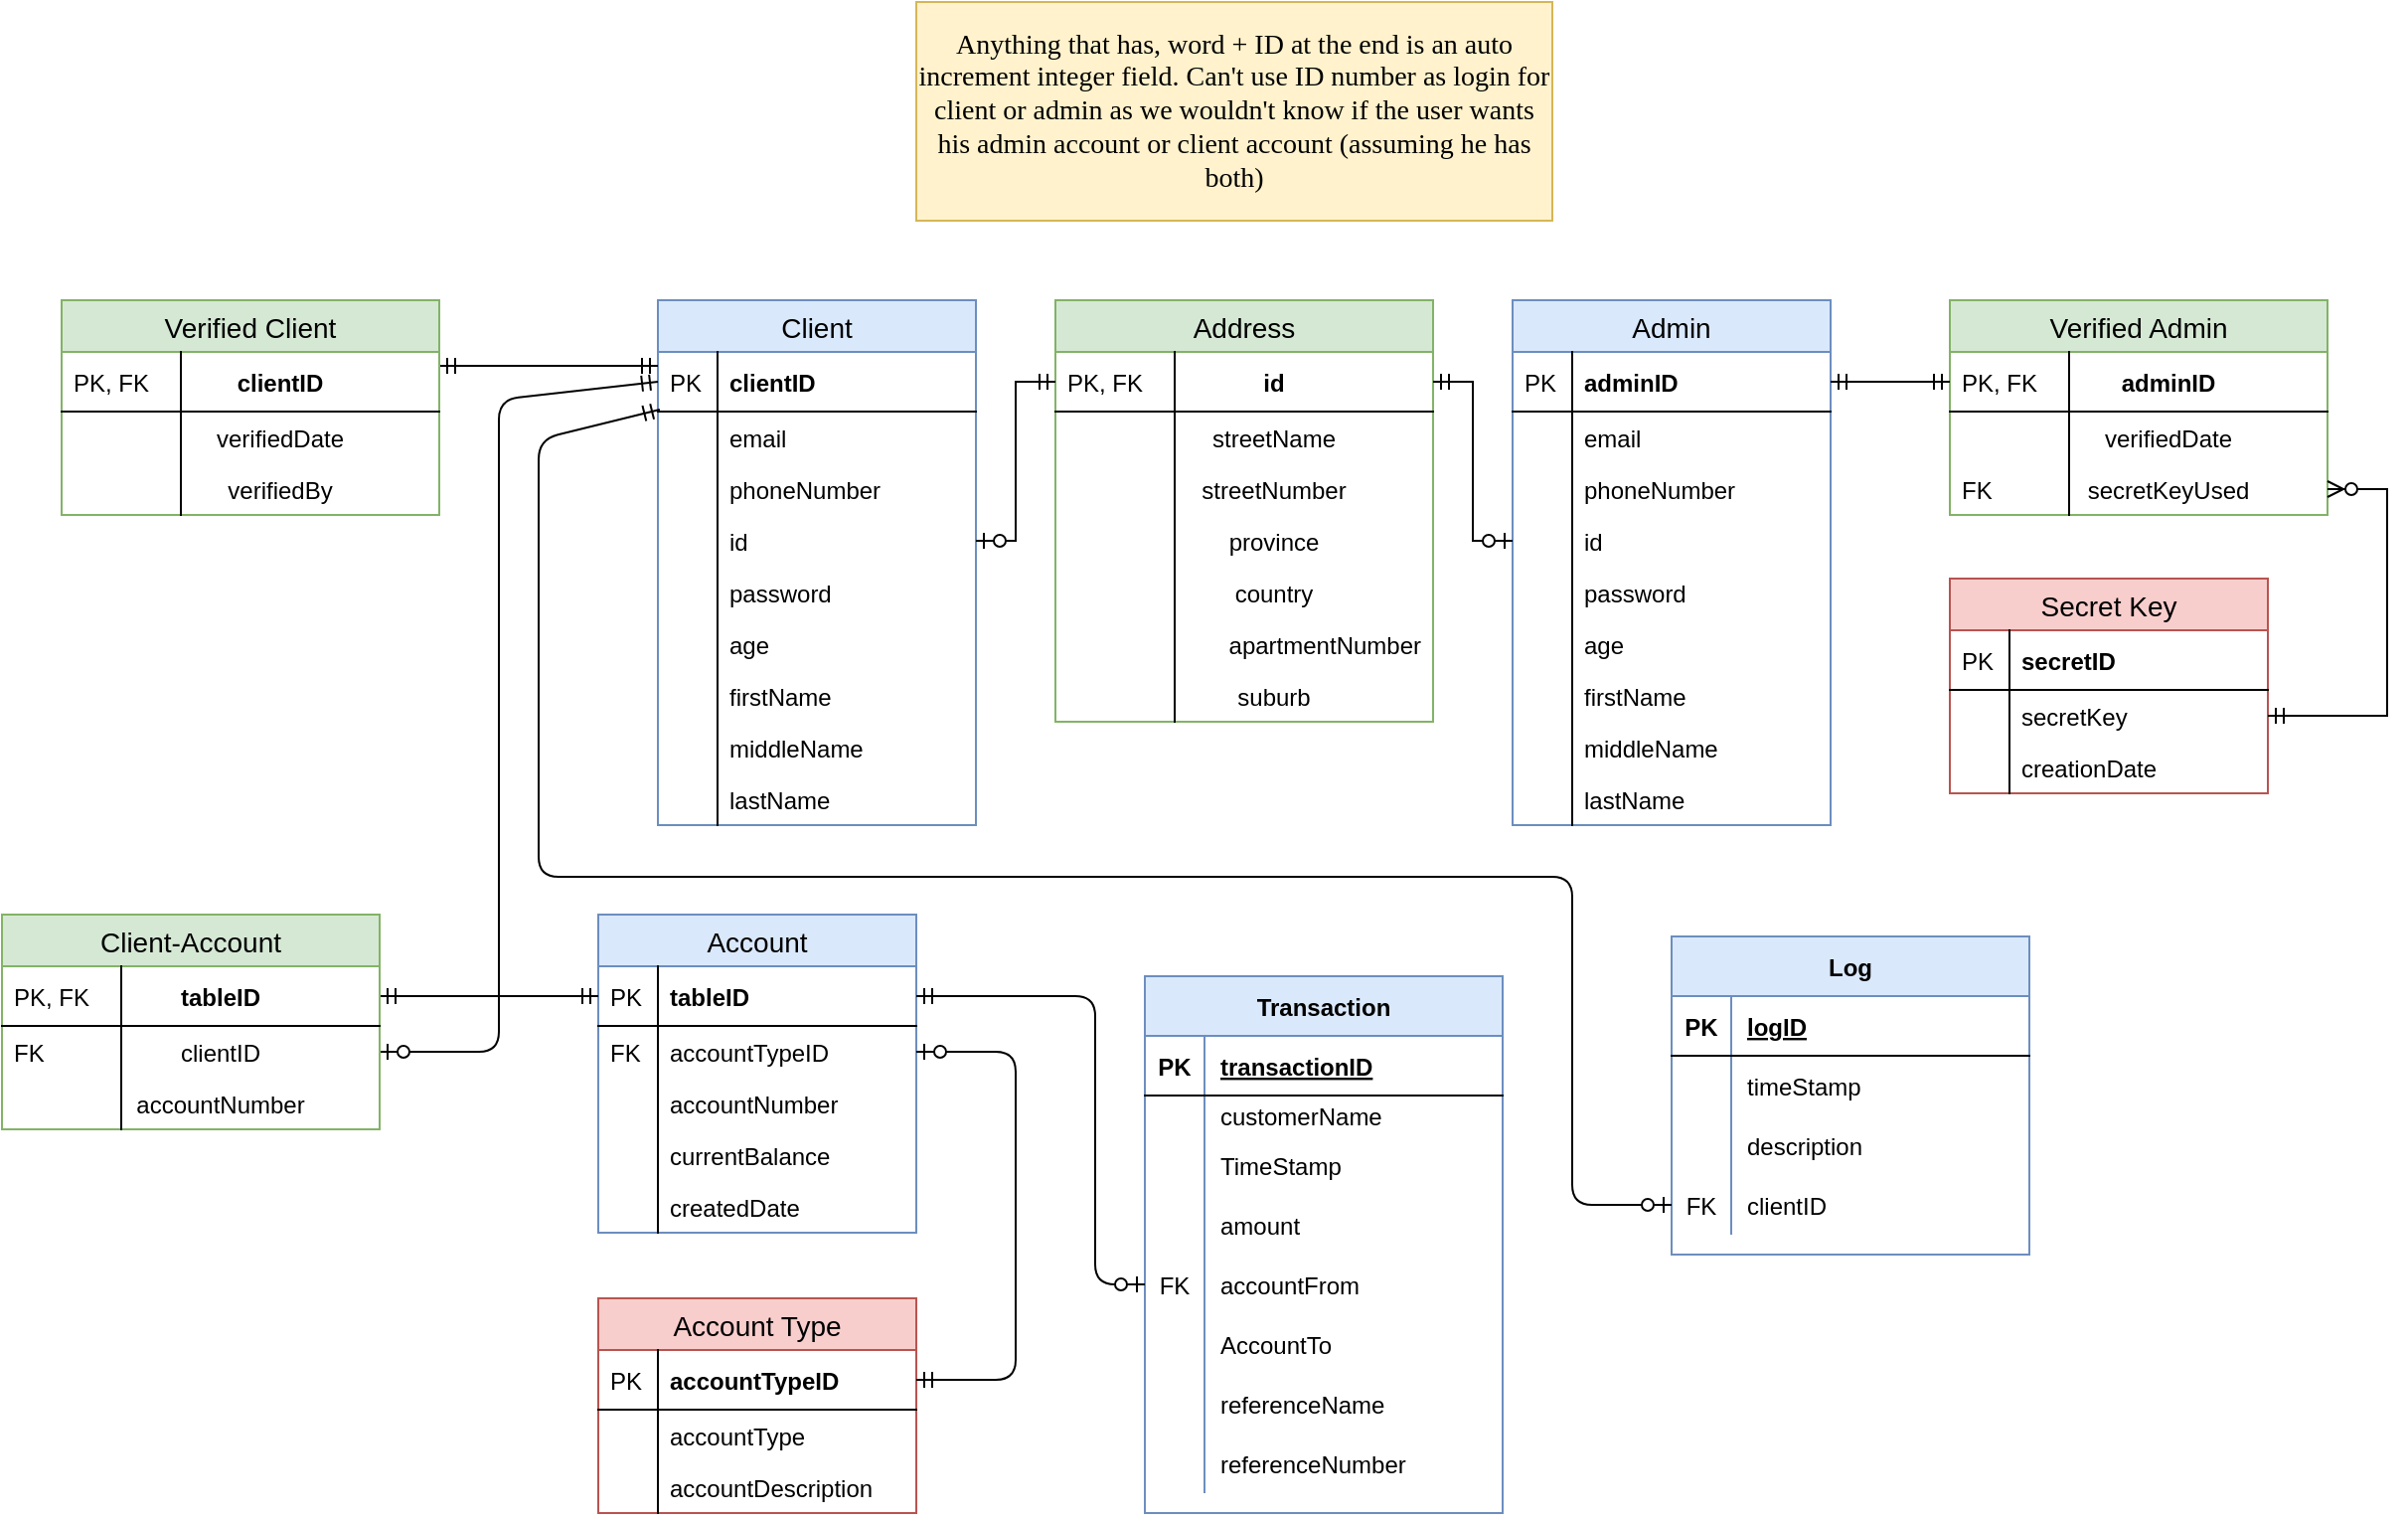 <mxfile version="15.3.2" type="device"><diagram id="rlhbWHCO26YLHQ6rnHxe" name="Page-1"><mxGraphModel dx="3066" dy="2064" grid="1" gridSize="10" guides="1" tooltips="1" connect="1" arrows="1" fold="1" page="1" pageScale="1" pageWidth="850" pageHeight="1100" math="0" shadow="0"><root><mxCell id="0"/><mxCell id="1" parent="0"/><mxCell id="qeu22EVPY_Uh3PlNuSj2-2" value="Client" style="swimlane;fontStyle=0;childLayout=stackLayout;horizontal=1;startSize=26;fillColor=#dae8fc;horizontalStack=0;resizeParent=1;resizeParentMax=0;resizeLast=0;collapsible=1;marginBottom=0;swimlaneFillColor=#ffffff;align=center;fontSize=14;strokeColor=#6c8ebf;" parent="1" vertex="1"><mxGeometry x="90" y="110" width="160" height="264" as="geometry"/></mxCell><mxCell id="qeu22EVPY_Uh3PlNuSj2-3" value="clientID" style="shape=partialRectangle;top=0;left=0;right=0;bottom=1;align=left;verticalAlign=middle;fillColor=none;spacingLeft=34;spacingRight=4;overflow=hidden;rotatable=0;points=[[0,0.5],[1,0.5]];portConstraint=eastwest;dropTarget=0;fontStyle=1;fontSize=12;" parent="qeu22EVPY_Uh3PlNuSj2-2" vertex="1"><mxGeometry y="26" width="160" height="30" as="geometry"/></mxCell><mxCell id="qeu22EVPY_Uh3PlNuSj2-4" value="PK" style="shape=partialRectangle;top=0;left=0;bottom=0;fillColor=none;align=left;verticalAlign=middle;spacingLeft=4;spacingRight=4;overflow=hidden;rotatable=0;points=[];portConstraint=eastwest;part=1;fontSize=12;" parent="qeu22EVPY_Uh3PlNuSj2-3" vertex="1" connectable="0"><mxGeometry width="30" height="30" as="geometry"/></mxCell><mxCell id="qeu22EVPY_Uh3PlNuSj2-5" value="email" style="shape=partialRectangle;top=0;left=0;right=0;bottom=0;align=left;verticalAlign=top;fillColor=none;spacingLeft=34;spacingRight=4;overflow=hidden;rotatable=0;points=[[0,0.5],[1,0.5]];portConstraint=eastwest;dropTarget=0;fontSize=12;" parent="qeu22EVPY_Uh3PlNuSj2-2" vertex="1"><mxGeometry y="56" width="160" height="26" as="geometry"/></mxCell><mxCell id="qeu22EVPY_Uh3PlNuSj2-6" value="" style="shape=partialRectangle;top=0;left=0;bottom=0;fillColor=none;align=left;verticalAlign=top;spacingLeft=4;spacingRight=4;overflow=hidden;rotatable=0;points=[];portConstraint=eastwest;part=1;fontSize=12;" parent="qeu22EVPY_Uh3PlNuSj2-5" vertex="1" connectable="0"><mxGeometry width="30" height="26" as="geometry"/></mxCell><mxCell id="qeu22EVPY_Uh3PlNuSj2-125" value="phoneNumber" style="shape=partialRectangle;top=0;left=0;right=0;bottom=0;align=left;verticalAlign=top;fillColor=none;spacingLeft=34;spacingRight=4;overflow=hidden;rotatable=0;points=[[0,0.5],[1,0.5]];portConstraint=eastwest;dropTarget=0;fontSize=12;" parent="qeu22EVPY_Uh3PlNuSj2-2" vertex="1"><mxGeometry y="82" width="160" height="26" as="geometry"/></mxCell><mxCell id="qeu22EVPY_Uh3PlNuSj2-126" value="" style="shape=partialRectangle;top=0;left=0;bottom=0;fillColor=none;align=left;verticalAlign=top;spacingLeft=4;spacingRight=4;overflow=hidden;rotatable=0;points=[];portConstraint=eastwest;part=1;fontSize=12;" parent="qeu22EVPY_Uh3PlNuSj2-125" vertex="1" connectable="0"><mxGeometry width="30" height="26" as="geometry"/></mxCell><mxCell id="qeu22EVPY_Uh3PlNuSj2-7" value="id" style="shape=partialRectangle;top=0;left=0;right=0;bottom=0;align=left;verticalAlign=top;fillColor=none;spacingLeft=34;spacingRight=4;overflow=hidden;rotatable=0;points=[[0,0.5],[1,0.5]];portConstraint=eastwest;dropTarget=0;fontSize=12;" parent="qeu22EVPY_Uh3PlNuSj2-2" vertex="1"><mxGeometry y="108" width="160" height="26" as="geometry"/></mxCell><mxCell id="qeu22EVPY_Uh3PlNuSj2-8" value="" style="shape=partialRectangle;top=0;left=0;bottom=0;fillColor=none;align=left;verticalAlign=top;spacingLeft=4;spacingRight=4;overflow=hidden;rotatable=0;points=[];portConstraint=eastwest;part=1;fontSize=12;" parent="qeu22EVPY_Uh3PlNuSj2-7" vertex="1" connectable="0"><mxGeometry width="30" height="26" as="geometry"/></mxCell><mxCell id="qeu22EVPY_Uh3PlNuSj2-9" value="password&#10;" style="shape=partialRectangle;top=0;left=0;right=0;bottom=0;align=left;verticalAlign=top;fillColor=none;spacingLeft=34;spacingRight=4;overflow=hidden;rotatable=0;points=[[0,0.5],[1,0.5]];portConstraint=eastwest;dropTarget=0;fontSize=12;" parent="qeu22EVPY_Uh3PlNuSj2-2" vertex="1"><mxGeometry y="134" width="160" height="26" as="geometry"/></mxCell><mxCell id="qeu22EVPY_Uh3PlNuSj2-10" value="" style="shape=partialRectangle;top=0;left=0;bottom=0;fillColor=none;align=left;verticalAlign=top;spacingLeft=4;spacingRight=4;overflow=hidden;rotatable=0;points=[];portConstraint=eastwest;part=1;fontSize=12;" parent="qeu22EVPY_Uh3PlNuSj2-9" vertex="1" connectable="0"><mxGeometry width="30" height="26" as="geometry"/></mxCell><mxCell id="qeu22EVPY_Uh3PlNuSj2-13" value="age" style="shape=partialRectangle;top=0;left=0;right=0;bottom=0;align=left;verticalAlign=top;fillColor=none;spacingLeft=34;spacingRight=4;overflow=hidden;rotatable=0;points=[[0,0.5],[1,0.5]];portConstraint=eastwest;dropTarget=0;fontSize=12;" parent="qeu22EVPY_Uh3PlNuSj2-2" vertex="1"><mxGeometry y="160" width="160" height="26" as="geometry"/></mxCell><mxCell id="qeu22EVPY_Uh3PlNuSj2-14" value="" style="shape=partialRectangle;top=0;left=0;bottom=0;fillColor=none;align=left;verticalAlign=top;spacingLeft=4;spacingRight=4;overflow=hidden;rotatable=0;points=[];portConstraint=eastwest;part=1;fontSize=12;" parent="qeu22EVPY_Uh3PlNuSj2-13" vertex="1" connectable="0"><mxGeometry width="30" height="26" as="geometry"/></mxCell><mxCell id="qeu22EVPY_Uh3PlNuSj2-15" value="firstName" style="shape=partialRectangle;top=0;left=0;right=0;bottom=0;align=left;verticalAlign=top;fillColor=none;spacingLeft=34;spacingRight=4;overflow=hidden;rotatable=0;points=[[0,0.5],[1,0.5]];portConstraint=eastwest;dropTarget=0;fontSize=12;" parent="qeu22EVPY_Uh3PlNuSj2-2" vertex="1"><mxGeometry y="186" width="160" height="26" as="geometry"/></mxCell><mxCell id="qeu22EVPY_Uh3PlNuSj2-16" value="" style="shape=partialRectangle;top=0;left=0;bottom=0;fillColor=none;align=left;verticalAlign=top;spacingLeft=4;spacingRight=4;overflow=hidden;rotatable=0;points=[];portConstraint=eastwest;part=1;fontSize=12;" parent="qeu22EVPY_Uh3PlNuSj2-15" vertex="1" connectable="0"><mxGeometry width="30" height="26" as="geometry"/></mxCell><mxCell id="qeu22EVPY_Uh3PlNuSj2-17" value="middleName" style="shape=partialRectangle;top=0;left=0;right=0;bottom=0;align=left;verticalAlign=top;fillColor=none;spacingLeft=34;spacingRight=4;overflow=hidden;rotatable=0;points=[[0,0.5],[1,0.5]];portConstraint=eastwest;dropTarget=0;fontSize=12;" parent="qeu22EVPY_Uh3PlNuSj2-2" vertex="1"><mxGeometry y="212" width="160" height="26" as="geometry"/></mxCell><mxCell id="qeu22EVPY_Uh3PlNuSj2-18" value="" style="shape=partialRectangle;top=0;left=0;bottom=0;fillColor=none;align=left;verticalAlign=top;spacingLeft=4;spacingRight=4;overflow=hidden;rotatable=0;points=[];portConstraint=eastwest;part=1;fontSize=12;" parent="qeu22EVPY_Uh3PlNuSj2-17" vertex="1" connectable="0"><mxGeometry width="30" height="26" as="geometry"/></mxCell><mxCell id="qeu22EVPY_Uh3PlNuSj2-19" value="lastName" style="shape=partialRectangle;top=0;left=0;right=0;bottom=0;align=left;verticalAlign=top;fillColor=none;spacingLeft=34;spacingRight=4;overflow=hidden;rotatable=0;points=[[0,0.5],[1,0.5]];portConstraint=eastwest;dropTarget=0;fontSize=12;" parent="qeu22EVPY_Uh3PlNuSj2-2" vertex="1"><mxGeometry y="238" width="160" height="26" as="geometry"/></mxCell><mxCell id="qeu22EVPY_Uh3PlNuSj2-20" value="" style="shape=partialRectangle;top=0;left=0;bottom=0;fillColor=none;align=left;verticalAlign=top;spacingLeft=4;spacingRight=4;overflow=hidden;rotatable=0;points=[];portConstraint=eastwest;part=1;fontSize=12;" parent="qeu22EVPY_Uh3PlNuSj2-19" vertex="1" connectable="0"><mxGeometry width="30" height="26" as="geometry"/></mxCell><mxCell id="qeu22EVPY_Uh3PlNuSj2-21" value="Address" style="swimlane;fontStyle=0;childLayout=stackLayout;horizontal=1;startSize=26;fillColor=#d5e8d4;horizontalStack=0;resizeParent=1;resizeParentMax=0;resizeLast=0;collapsible=1;marginBottom=0;swimlaneFillColor=#ffffff;align=center;fontSize=14;strokeColor=#82b366;" parent="1" vertex="1"><mxGeometry x="290" y="110" width="190" height="212" as="geometry"/></mxCell><mxCell id="qeu22EVPY_Uh3PlNuSj2-22" value="id" style="shape=partialRectangle;top=0;left=0;right=0;bottom=1;align=center;verticalAlign=middle;fillColor=none;spacingLeft=34;spacingRight=4;overflow=hidden;rotatable=0;points=[[0,0.5],[1,0.5]];portConstraint=eastwest;dropTarget=0;fontStyle=1;fontSize=12;" parent="qeu22EVPY_Uh3PlNuSj2-21" vertex="1"><mxGeometry y="26" width="190" height="30" as="geometry"/></mxCell><mxCell id="qeu22EVPY_Uh3PlNuSj2-23" value="PK, FK" style="shape=partialRectangle;top=0;left=0;bottom=0;fillColor=none;align=left;verticalAlign=middle;spacingLeft=4;spacingRight=4;overflow=hidden;rotatable=0;points=[];portConstraint=eastwest;part=1;fontSize=12;" parent="qeu22EVPY_Uh3PlNuSj2-22" vertex="1" connectable="0"><mxGeometry width="60" height="30" as="geometry"/></mxCell><mxCell id="qeu22EVPY_Uh3PlNuSj2-24" value="streetName&#10;" style="shape=partialRectangle;top=0;left=0;right=0;bottom=0;align=center;verticalAlign=top;fillColor=none;spacingLeft=34;spacingRight=4;overflow=hidden;rotatable=0;points=[[0,0.5],[1,0.5]];portConstraint=eastwest;dropTarget=0;fontSize=12;" parent="qeu22EVPY_Uh3PlNuSj2-21" vertex="1"><mxGeometry y="56" width="190" height="26" as="geometry"/></mxCell><mxCell id="qeu22EVPY_Uh3PlNuSj2-25" value="" style="shape=partialRectangle;top=0;left=0;bottom=0;fillColor=none;align=left;verticalAlign=top;spacingLeft=4;spacingRight=4;overflow=hidden;rotatable=0;points=[];portConstraint=eastwest;part=1;fontSize=12;" parent="qeu22EVPY_Uh3PlNuSj2-24" vertex="1" connectable="0"><mxGeometry width="60" height="26" as="geometry"/></mxCell><mxCell id="qeu22EVPY_Uh3PlNuSj2-43" value="streetNumber" style="shape=partialRectangle;top=0;left=0;right=0;bottom=0;align=center;verticalAlign=top;fillColor=none;spacingLeft=34;spacingRight=4;overflow=hidden;rotatable=0;points=[[0,0.5],[1,0.5]];portConstraint=eastwest;dropTarget=0;fontSize=12;" parent="qeu22EVPY_Uh3PlNuSj2-21" vertex="1"><mxGeometry y="82" width="190" height="26" as="geometry"/></mxCell><mxCell id="qeu22EVPY_Uh3PlNuSj2-44" value="" style="shape=partialRectangle;top=0;left=0;bottom=0;fillColor=none;align=left;verticalAlign=top;spacingLeft=4;spacingRight=4;overflow=hidden;rotatable=0;points=[];portConstraint=eastwest;part=1;fontSize=12;" parent="qeu22EVPY_Uh3PlNuSj2-43" vertex="1" connectable="0"><mxGeometry width="60" height="26" as="geometry"/></mxCell><mxCell id="qeu22EVPY_Uh3PlNuSj2-45" value="province" style="shape=partialRectangle;top=0;left=0;right=0;bottom=0;align=center;verticalAlign=top;fillColor=none;spacingLeft=34;spacingRight=4;overflow=hidden;rotatable=0;points=[[0,0.5],[1,0.5]];portConstraint=eastwest;dropTarget=0;fontSize=12;" parent="qeu22EVPY_Uh3PlNuSj2-21" vertex="1"><mxGeometry y="108" width="190" height="26" as="geometry"/></mxCell><mxCell id="qeu22EVPY_Uh3PlNuSj2-46" value="" style="shape=partialRectangle;top=0;left=0;bottom=0;fillColor=none;align=left;verticalAlign=top;spacingLeft=4;spacingRight=4;overflow=hidden;rotatable=0;points=[];portConstraint=eastwest;part=1;fontSize=12;" parent="qeu22EVPY_Uh3PlNuSj2-45" vertex="1" connectable="0"><mxGeometry width="60" height="26" as="geometry"/></mxCell><mxCell id="qeu22EVPY_Uh3PlNuSj2-47" value="country" style="shape=partialRectangle;top=0;left=0;right=0;bottom=0;align=center;verticalAlign=top;fillColor=none;spacingLeft=34;spacingRight=4;overflow=hidden;rotatable=0;points=[[0,0.5],[1,0.5]];portConstraint=eastwest;dropTarget=0;fontSize=12;" parent="qeu22EVPY_Uh3PlNuSj2-21" vertex="1"><mxGeometry y="134" width="190" height="26" as="geometry"/></mxCell><mxCell id="qeu22EVPY_Uh3PlNuSj2-48" value="" style="shape=partialRectangle;top=0;left=0;bottom=0;fillColor=none;align=left;verticalAlign=top;spacingLeft=4;spacingRight=4;overflow=hidden;rotatable=0;points=[];portConstraint=eastwest;part=1;fontSize=12;" parent="qeu22EVPY_Uh3PlNuSj2-47" vertex="1" connectable="0"><mxGeometry width="60" height="26" as="geometry"/></mxCell><mxCell id="qeu22EVPY_Uh3PlNuSj2-49" value="apartmentNumber" style="shape=partialRectangle;top=0;left=0;right=0;bottom=0;align=right;verticalAlign=top;fillColor=none;spacingLeft=34;spacingRight=4;overflow=hidden;rotatable=0;points=[[0,0.5],[1,0.5]];portConstraint=eastwest;dropTarget=0;fontSize=12;" parent="qeu22EVPY_Uh3PlNuSj2-21" vertex="1"><mxGeometry y="160" width="190" height="26" as="geometry"/></mxCell><mxCell id="qeu22EVPY_Uh3PlNuSj2-50" value="" style="shape=partialRectangle;top=0;left=0;bottom=0;fillColor=none;align=left;verticalAlign=top;spacingLeft=4;spacingRight=4;overflow=hidden;rotatable=0;points=[];portConstraint=eastwest;part=1;fontSize=12;" parent="qeu22EVPY_Uh3PlNuSj2-49" vertex="1" connectable="0"><mxGeometry width="60" height="26" as="geometry"/></mxCell><mxCell id="5GIPRN6ukvB4GxoB2Iz9-3" value="suburb" style="shape=partialRectangle;top=0;left=0;right=0;bottom=0;align=center;verticalAlign=top;fillColor=none;spacingLeft=34;spacingRight=4;overflow=hidden;rotatable=0;points=[[0,0.5],[1,0.5]];portConstraint=eastwest;dropTarget=0;fontSize=12;" parent="qeu22EVPY_Uh3PlNuSj2-21" vertex="1"><mxGeometry y="186" width="190" height="26" as="geometry"/></mxCell><mxCell id="5GIPRN6ukvB4GxoB2Iz9-4" value="" style="shape=partialRectangle;top=0;left=0;bottom=0;fillColor=none;align=left;verticalAlign=top;spacingLeft=4;spacingRight=4;overflow=hidden;rotatable=0;points=[];portConstraint=eastwest;part=1;fontSize=12;" parent="5GIPRN6ukvB4GxoB2Iz9-3" vertex="1" connectable="0"><mxGeometry width="60" height="26" as="geometry"/></mxCell><mxCell id="qeu22EVPY_Uh3PlNuSj2-40" style="edgeStyle=orthogonalEdgeStyle;rounded=0;orthogonalLoop=1;jettySize=auto;html=1;entryX=0;entryY=0.5;entryDx=0;entryDy=0;endArrow=ERmandOne;endFill=0;startArrow=ERzeroToOne;startFill=1;" parent="1" source="qeu22EVPY_Uh3PlNuSj2-7" target="qeu22EVPY_Uh3PlNuSj2-22" edge="1"><mxGeometry relative="1" as="geometry"/></mxCell><mxCell id="qeu22EVPY_Uh3PlNuSj2-51" value="Admin" style="swimlane;fontStyle=0;childLayout=stackLayout;horizontal=1;startSize=26;fillColor=#dae8fc;horizontalStack=0;resizeParent=1;resizeParentMax=0;resizeLast=0;collapsible=1;marginBottom=0;swimlaneFillColor=#ffffff;align=center;fontSize=14;strokeColor=#6c8ebf;" parent="1" vertex="1"><mxGeometry x="520" y="110" width="160" height="264" as="geometry"/></mxCell><mxCell id="qeu22EVPY_Uh3PlNuSj2-52" value="adminID" style="shape=partialRectangle;top=0;left=0;right=0;bottom=1;align=left;verticalAlign=middle;fillColor=none;spacingLeft=34;spacingRight=4;overflow=hidden;rotatable=0;points=[[0,0.5],[1,0.5]];portConstraint=eastwest;dropTarget=0;fontStyle=1;fontSize=12;" parent="qeu22EVPY_Uh3PlNuSj2-51" vertex="1"><mxGeometry y="26" width="160" height="30" as="geometry"/></mxCell><mxCell id="qeu22EVPY_Uh3PlNuSj2-53" value="PK" style="shape=partialRectangle;top=0;left=0;bottom=0;fillColor=none;align=left;verticalAlign=middle;spacingLeft=4;spacingRight=4;overflow=hidden;rotatable=0;points=[];portConstraint=eastwest;part=1;fontSize=12;" parent="qeu22EVPY_Uh3PlNuSj2-52" vertex="1" connectable="0"><mxGeometry width="30" height="30" as="geometry"/></mxCell><mxCell id="qeu22EVPY_Uh3PlNuSj2-54" value="email" style="shape=partialRectangle;top=0;left=0;right=0;bottom=0;align=left;verticalAlign=top;fillColor=none;spacingLeft=34;spacingRight=4;overflow=hidden;rotatable=0;points=[[0,0.5],[1,0.5]];portConstraint=eastwest;dropTarget=0;fontSize=12;" parent="qeu22EVPY_Uh3PlNuSj2-51" vertex="1"><mxGeometry y="56" width="160" height="26" as="geometry"/></mxCell><mxCell id="qeu22EVPY_Uh3PlNuSj2-55" value="" style="shape=partialRectangle;top=0;left=0;bottom=0;fillColor=none;align=left;verticalAlign=top;spacingLeft=4;spacingRight=4;overflow=hidden;rotatable=0;points=[];portConstraint=eastwest;part=1;fontSize=12;" parent="qeu22EVPY_Uh3PlNuSj2-54" vertex="1" connectable="0"><mxGeometry width="30" height="26" as="geometry"/></mxCell><mxCell id="qeu22EVPY_Uh3PlNuSj2-127" value="phoneNumber" style="shape=partialRectangle;top=0;left=0;right=0;bottom=0;align=left;verticalAlign=top;fillColor=none;spacingLeft=34;spacingRight=4;overflow=hidden;rotatable=0;points=[[0,0.5],[1,0.5]];portConstraint=eastwest;dropTarget=0;fontSize=12;" parent="qeu22EVPY_Uh3PlNuSj2-51" vertex="1"><mxGeometry y="82" width="160" height="26" as="geometry"/></mxCell><mxCell id="qeu22EVPY_Uh3PlNuSj2-128" value="" style="shape=partialRectangle;top=0;left=0;bottom=0;fillColor=none;align=left;verticalAlign=top;spacingLeft=4;spacingRight=4;overflow=hidden;rotatable=0;points=[];portConstraint=eastwest;part=1;fontSize=12;" parent="qeu22EVPY_Uh3PlNuSj2-127" vertex="1" connectable="0"><mxGeometry width="30" height="26" as="geometry"/></mxCell><mxCell id="qeu22EVPY_Uh3PlNuSj2-56" value="id" style="shape=partialRectangle;top=0;left=0;right=0;bottom=0;align=left;verticalAlign=top;fillColor=none;spacingLeft=34;spacingRight=4;overflow=hidden;rotatable=0;points=[[0,0.5],[1,0.5]];portConstraint=eastwest;dropTarget=0;fontSize=12;" parent="qeu22EVPY_Uh3PlNuSj2-51" vertex="1"><mxGeometry y="108" width="160" height="26" as="geometry"/></mxCell><mxCell id="qeu22EVPY_Uh3PlNuSj2-57" value="" style="shape=partialRectangle;top=0;left=0;bottom=0;fillColor=none;align=left;verticalAlign=top;spacingLeft=4;spacingRight=4;overflow=hidden;rotatable=0;points=[];portConstraint=eastwest;part=1;fontSize=12;" parent="qeu22EVPY_Uh3PlNuSj2-56" vertex="1" connectable="0"><mxGeometry width="30" height="26" as="geometry"/></mxCell><mxCell id="qeu22EVPY_Uh3PlNuSj2-58" value="password&#10;" style="shape=partialRectangle;top=0;left=0;right=0;bottom=0;align=left;verticalAlign=top;fillColor=none;spacingLeft=34;spacingRight=4;overflow=hidden;rotatable=0;points=[[0,0.5],[1,0.5]];portConstraint=eastwest;dropTarget=0;fontSize=12;" parent="qeu22EVPY_Uh3PlNuSj2-51" vertex="1"><mxGeometry y="134" width="160" height="26" as="geometry"/></mxCell><mxCell id="qeu22EVPY_Uh3PlNuSj2-59" value="" style="shape=partialRectangle;top=0;left=0;bottom=0;fillColor=none;align=left;verticalAlign=top;spacingLeft=4;spacingRight=4;overflow=hidden;rotatable=0;points=[];portConstraint=eastwest;part=1;fontSize=12;" parent="qeu22EVPY_Uh3PlNuSj2-58" vertex="1" connectable="0"><mxGeometry width="30" height="26" as="geometry"/></mxCell><mxCell id="qeu22EVPY_Uh3PlNuSj2-60" value="age" style="shape=partialRectangle;top=0;left=0;right=0;bottom=0;align=left;verticalAlign=top;fillColor=none;spacingLeft=34;spacingRight=4;overflow=hidden;rotatable=0;points=[[0,0.5],[1,0.5]];portConstraint=eastwest;dropTarget=0;fontSize=12;" parent="qeu22EVPY_Uh3PlNuSj2-51" vertex="1"><mxGeometry y="160" width="160" height="26" as="geometry"/></mxCell><mxCell id="qeu22EVPY_Uh3PlNuSj2-61" value="" style="shape=partialRectangle;top=0;left=0;bottom=0;fillColor=none;align=left;verticalAlign=top;spacingLeft=4;spacingRight=4;overflow=hidden;rotatable=0;points=[];portConstraint=eastwest;part=1;fontSize=12;" parent="qeu22EVPY_Uh3PlNuSj2-60" vertex="1" connectable="0"><mxGeometry width="30" height="26" as="geometry"/></mxCell><mxCell id="qeu22EVPY_Uh3PlNuSj2-62" value="firstName" style="shape=partialRectangle;top=0;left=0;right=0;bottom=0;align=left;verticalAlign=top;fillColor=none;spacingLeft=34;spacingRight=4;overflow=hidden;rotatable=0;points=[[0,0.5],[1,0.5]];portConstraint=eastwest;dropTarget=0;fontSize=12;" parent="qeu22EVPY_Uh3PlNuSj2-51" vertex="1"><mxGeometry y="186" width="160" height="26" as="geometry"/></mxCell><mxCell id="qeu22EVPY_Uh3PlNuSj2-63" value="" style="shape=partialRectangle;top=0;left=0;bottom=0;fillColor=none;align=left;verticalAlign=top;spacingLeft=4;spacingRight=4;overflow=hidden;rotatable=0;points=[];portConstraint=eastwest;part=1;fontSize=12;" parent="qeu22EVPY_Uh3PlNuSj2-62" vertex="1" connectable="0"><mxGeometry width="30" height="26" as="geometry"/></mxCell><mxCell id="qeu22EVPY_Uh3PlNuSj2-64" value="middleName" style="shape=partialRectangle;top=0;left=0;right=0;bottom=0;align=left;verticalAlign=top;fillColor=none;spacingLeft=34;spacingRight=4;overflow=hidden;rotatable=0;points=[[0,0.5],[1,0.5]];portConstraint=eastwest;dropTarget=0;fontSize=12;" parent="qeu22EVPY_Uh3PlNuSj2-51" vertex="1"><mxGeometry y="212" width="160" height="26" as="geometry"/></mxCell><mxCell id="qeu22EVPY_Uh3PlNuSj2-65" value="" style="shape=partialRectangle;top=0;left=0;bottom=0;fillColor=none;align=left;verticalAlign=top;spacingLeft=4;spacingRight=4;overflow=hidden;rotatable=0;points=[];portConstraint=eastwest;part=1;fontSize=12;" parent="qeu22EVPY_Uh3PlNuSj2-64" vertex="1" connectable="0"><mxGeometry width="30" height="26" as="geometry"/></mxCell><mxCell id="qeu22EVPY_Uh3PlNuSj2-66" value="lastName" style="shape=partialRectangle;top=0;left=0;right=0;bottom=0;align=left;verticalAlign=top;fillColor=none;spacingLeft=34;spacingRight=4;overflow=hidden;rotatable=0;points=[[0,0.5],[1,0.5]];portConstraint=eastwest;dropTarget=0;fontSize=12;" parent="qeu22EVPY_Uh3PlNuSj2-51" vertex="1"><mxGeometry y="238" width="160" height="26" as="geometry"/></mxCell><mxCell id="qeu22EVPY_Uh3PlNuSj2-67" value="" style="shape=partialRectangle;top=0;left=0;bottom=0;fillColor=none;align=left;verticalAlign=top;spacingLeft=4;spacingRight=4;overflow=hidden;rotatable=0;points=[];portConstraint=eastwest;part=1;fontSize=12;" parent="qeu22EVPY_Uh3PlNuSj2-66" vertex="1" connectable="0"><mxGeometry width="30" height="26" as="geometry"/></mxCell><mxCell id="qeu22EVPY_Uh3PlNuSj2-72" style="edgeStyle=orthogonalEdgeStyle;rounded=0;orthogonalLoop=1;jettySize=auto;html=1;entryX=1;entryY=0.5;entryDx=0;entryDy=0;startArrow=ERzeroToOne;startFill=1;endArrow=ERmandOne;endFill=0;" parent="1" source="qeu22EVPY_Uh3PlNuSj2-56" target="qeu22EVPY_Uh3PlNuSj2-22" edge="1"><mxGeometry relative="1" as="geometry"/></mxCell><mxCell id="qeu22EVPY_Uh3PlNuSj2-87" value="Verified Admin" style="swimlane;fontStyle=0;childLayout=stackLayout;horizontal=1;startSize=26;fillColor=#d5e8d4;horizontalStack=0;resizeParent=1;resizeParentMax=0;resizeLast=0;collapsible=1;marginBottom=0;swimlaneFillColor=#ffffff;align=center;fontSize=14;strokeColor=#82b366;" parent="1" vertex="1"><mxGeometry x="740" y="110" width="190" height="108" as="geometry"/></mxCell><mxCell id="qeu22EVPY_Uh3PlNuSj2-88" value="adminID" style="shape=partialRectangle;top=0;left=0;right=0;bottom=1;align=center;verticalAlign=middle;fillColor=none;spacingLeft=34;spacingRight=4;overflow=hidden;rotatable=0;points=[[0,0.5],[1,0.5]];portConstraint=eastwest;dropTarget=0;fontStyle=1;fontSize=12;" parent="qeu22EVPY_Uh3PlNuSj2-87" vertex="1"><mxGeometry y="26" width="190" height="30" as="geometry"/></mxCell><mxCell id="qeu22EVPY_Uh3PlNuSj2-89" value="PK, FK" style="shape=partialRectangle;top=0;left=0;bottom=0;fillColor=none;align=left;verticalAlign=middle;spacingLeft=4;spacingRight=4;overflow=hidden;rotatable=0;points=[];portConstraint=eastwest;part=1;fontSize=12;" parent="qeu22EVPY_Uh3PlNuSj2-88" vertex="1" connectable="0"><mxGeometry width="60" height="30" as="geometry"/></mxCell><mxCell id="qeu22EVPY_Uh3PlNuSj2-90" value="verifiedDate" style="shape=partialRectangle;top=0;left=0;right=0;bottom=0;align=center;verticalAlign=top;fillColor=none;spacingLeft=34;spacingRight=4;overflow=hidden;rotatable=0;points=[[0,0.5],[1,0.5]];portConstraint=eastwest;dropTarget=0;fontSize=12;" parent="qeu22EVPY_Uh3PlNuSj2-87" vertex="1"><mxGeometry y="56" width="190" height="26" as="geometry"/></mxCell><mxCell id="qeu22EVPY_Uh3PlNuSj2-91" value="" style="shape=partialRectangle;top=0;left=0;bottom=0;fillColor=none;align=left;verticalAlign=top;spacingLeft=4;spacingRight=4;overflow=hidden;rotatable=0;points=[];portConstraint=eastwest;part=1;fontSize=12;" parent="qeu22EVPY_Uh3PlNuSj2-90" vertex="1" connectable="0"><mxGeometry width="60" height="26" as="geometry"/></mxCell><mxCell id="qeu22EVPY_Uh3PlNuSj2-92" value="secretKeyUsed" style="shape=partialRectangle;top=0;left=0;right=0;bottom=0;align=center;verticalAlign=top;fillColor=none;spacingLeft=34;spacingRight=4;overflow=hidden;rotatable=0;points=[[0,0.5],[1,0.5]];portConstraint=eastwest;dropTarget=0;fontSize=12;" parent="qeu22EVPY_Uh3PlNuSj2-87" vertex="1"><mxGeometry y="82" width="190" height="26" as="geometry"/></mxCell><mxCell id="qeu22EVPY_Uh3PlNuSj2-93" value="FK" style="shape=partialRectangle;top=0;left=0;bottom=0;fillColor=none;align=left;verticalAlign=top;spacingLeft=4;spacingRight=4;overflow=hidden;rotatable=0;points=[];portConstraint=eastwest;part=1;fontSize=12;" parent="qeu22EVPY_Uh3PlNuSj2-92" vertex="1" connectable="0"><mxGeometry width="60" height="26" as="geometry"/></mxCell><mxCell id="qeu22EVPY_Uh3PlNuSj2-94" style="edgeStyle=orthogonalEdgeStyle;rounded=0;orthogonalLoop=1;jettySize=auto;html=1;entryX=1;entryY=0.5;entryDx=0;entryDy=0;startArrow=ERmandOne;startFill=0;endArrow=ERmandOne;endFill=0;" parent="1" source="qeu22EVPY_Uh3PlNuSj2-88" target="qeu22EVPY_Uh3PlNuSj2-52" edge="1"><mxGeometry relative="1" as="geometry"/></mxCell><mxCell id="qeu22EVPY_Uh3PlNuSj2-97" style="rounded=0;orthogonalLoop=1;jettySize=auto;html=1;exitX=1;exitY=0.5;exitDx=0;exitDy=0;entryX=0;entryY=0.233;entryDx=0;entryDy=0;startArrow=ERmandOne;startFill=0;endArrow=ERmandOne;endFill=0;entryPerimeter=0;" parent="1" target="qeu22EVPY_Uh3PlNuSj2-3" edge="1"><mxGeometry relative="1" as="geometry"><mxPoint x="-20" y="143" as="sourcePoint"/><mxPoint x="60" y="143" as="targetPoint"/></mxGeometry></mxCell><mxCell id="qeu22EVPY_Uh3PlNuSj2-98" value="Secret Key" style="swimlane;fontStyle=0;childLayout=stackLayout;horizontal=1;startSize=26;horizontalStack=0;resizeParent=1;resizeParentMax=0;resizeLast=0;collapsible=1;marginBottom=0;swimlaneFillColor=#ffffff;align=center;fontSize=14;fillColor=#f8cecc;strokeColor=#b85450;" parent="1" vertex="1"><mxGeometry x="740" y="250" width="160" height="108" as="geometry"/></mxCell><mxCell id="qeu22EVPY_Uh3PlNuSj2-99" value="secretID" style="shape=partialRectangle;top=0;left=0;right=0;bottom=1;align=left;verticalAlign=middle;fillColor=none;spacingLeft=34;spacingRight=4;overflow=hidden;rotatable=0;points=[[0,0.5],[1,0.5]];portConstraint=eastwest;dropTarget=0;fontStyle=1;fontSize=12;" parent="qeu22EVPY_Uh3PlNuSj2-98" vertex="1"><mxGeometry y="26" width="160" height="30" as="geometry"/></mxCell><mxCell id="qeu22EVPY_Uh3PlNuSj2-100" value="PK" style="shape=partialRectangle;top=0;left=0;bottom=0;fillColor=none;align=left;verticalAlign=middle;spacingLeft=4;spacingRight=4;overflow=hidden;rotatable=0;points=[];portConstraint=eastwest;part=1;fontSize=12;" parent="qeu22EVPY_Uh3PlNuSj2-99" vertex="1" connectable="0"><mxGeometry width="30" height="30" as="geometry"/></mxCell><mxCell id="qeu22EVPY_Uh3PlNuSj2-101" value="secretKey" style="shape=partialRectangle;top=0;left=0;right=0;bottom=0;align=left;verticalAlign=top;fillColor=none;spacingLeft=34;spacingRight=4;overflow=hidden;rotatable=0;points=[[0,0.5],[1,0.5]];portConstraint=eastwest;dropTarget=0;fontSize=12;" parent="qeu22EVPY_Uh3PlNuSj2-98" vertex="1"><mxGeometry y="56" width="160" height="26" as="geometry"/></mxCell><mxCell id="qeu22EVPY_Uh3PlNuSj2-102" value="" style="shape=partialRectangle;top=0;left=0;bottom=0;fillColor=none;align=left;verticalAlign=top;spacingLeft=4;spacingRight=4;overflow=hidden;rotatable=0;points=[];portConstraint=eastwest;part=1;fontSize=12;" parent="qeu22EVPY_Uh3PlNuSj2-101" vertex="1" connectable="0"><mxGeometry width="30" height="26" as="geometry"/></mxCell><mxCell id="qeu22EVPY_Uh3PlNuSj2-113" value="creationDate" style="shape=partialRectangle;top=0;left=0;right=0;bottom=0;align=left;verticalAlign=top;fillColor=none;spacingLeft=34;spacingRight=4;overflow=hidden;rotatable=0;points=[[0,0.5],[1,0.5]];portConstraint=eastwest;dropTarget=0;fontSize=12;" parent="qeu22EVPY_Uh3PlNuSj2-98" vertex="1"><mxGeometry y="82" width="160" height="26" as="geometry"/></mxCell><mxCell id="qeu22EVPY_Uh3PlNuSj2-114" value="" style="shape=partialRectangle;top=0;left=0;bottom=0;fillColor=none;align=left;verticalAlign=top;spacingLeft=4;spacingRight=4;overflow=hidden;rotatable=0;points=[];portConstraint=eastwest;part=1;fontSize=12;" parent="qeu22EVPY_Uh3PlNuSj2-113" vertex="1" connectable="0"><mxGeometry width="30" height="26" as="geometry"/></mxCell><mxCell id="qeu22EVPY_Uh3PlNuSj2-120" value="&lt;font face=&quot;Verdana&quot;&gt;&lt;span style=&quot;font-size: 14px&quot;&gt;Anything that has, word + ID at the end is an auto increment integer field. Can't use ID number as login for client or admin as we wouldn't&amp;nbsp;know if the user wants his admin account or client account (assuming he has both)&lt;/span&gt;&lt;/font&gt;" style="text;html=1;strokeColor=#d6b656;fillColor=#fff2cc;align=center;verticalAlign=middle;whiteSpace=wrap;rounded=0;" parent="1" vertex="1"><mxGeometry x="220" y="-40" width="320" height="110" as="geometry"/></mxCell><mxCell id="CO5hTwY8rDJIRxSroOLi-1" style="edgeStyle=none;rounded=0;orthogonalLoop=1;jettySize=auto;html=1;exitX=1;exitY=0.5;exitDx=0;exitDy=0;entryX=1;entryY=0.5;entryDx=0;entryDy=0;startArrow=ERzeroToMany;startFill=1;endArrow=ERmandOne;endFill=0;" parent="1" source="qeu22EVPY_Uh3PlNuSj2-92" target="qeu22EVPY_Uh3PlNuSj2-101" edge="1"><mxGeometry relative="1" as="geometry"><Array as="points"><mxPoint x="960" y="205"/><mxPoint x="960" y="319"/></Array></mxGeometry></mxCell><mxCell id="qeu22EVPY_Uh3PlNuSj2-73" value="Verified Client" style="swimlane;fontStyle=0;childLayout=stackLayout;horizontal=1;startSize=26;fillColor=#d5e8d4;horizontalStack=0;resizeParent=1;resizeParentMax=0;resizeLast=0;collapsible=1;marginBottom=0;swimlaneFillColor=#ffffff;align=center;fontSize=14;strokeColor=#82b366;" parent="1" vertex="1"><mxGeometry x="-210" y="110" width="190" height="108" as="geometry"/></mxCell><mxCell id="qeu22EVPY_Uh3PlNuSj2-74" value="clientID" style="shape=partialRectangle;top=0;left=0;right=0;bottom=1;align=center;verticalAlign=middle;fillColor=none;spacingLeft=34;spacingRight=4;overflow=hidden;rotatable=0;points=[[0,0.5],[1,0.5]];portConstraint=eastwest;dropTarget=0;fontStyle=1;fontSize=12;" parent="qeu22EVPY_Uh3PlNuSj2-73" vertex="1"><mxGeometry y="26" width="190" height="30" as="geometry"/></mxCell><mxCell id="qeu22EVPY_Uh3PlNuSj2-75" value="PK, FK" style="shape=partialRectangle;top=0;left=0;bottom=0;fillColor=none;align=left;verticalAlign=middle;spacingLeft=4;spacingRight=4;overflow=hidden;rotatable=0;points=[];portConstraint=eastwest;part=1;fontSize=12;" parent="qeu22EVPY_Uh3PlNuSj2-74" vertex="1" connectable="0"><mxGeometry width="60" height="30" as="geometry"/></mxCell><mxCell id="qeu22EVPY_Uh3PlNuSj2-76" value="verifiedDate" style="shape=partialRectangle;top=0;left=0;right=0;bottom=0;align=center;verticalAlign=top;fillColor=none;spacingLeft=34;spacingRight=4;overflow=hidden;rotatable=0;points=[[0,0.5],[1,0.5]];portConstraint=eastwest;dropTarget=0;fontSize=12;" parent="qeu22EVPY_Uh3PlNuSj2-73" vertex="1"><mxGeometry y="56" width="190" height="26" as="geometry"/></mxCell><mxCell id="qeu22EVPY_Uh3PlNuSj2-77" value="" style="shape=partialRectangle;top=0;left=0;bottom=0;fillColor=none;align=left;verticalAlign=top;spacingLeft=4;spacingRight=4;overflow=hidden;rotatable=0;points=[];portConstraint=eastwest;part=1;fontSize=12;" parent="qeu22EVPY_Uh3PlNuSj2-76" vertex="1" connectable="0"><mxGeometry width="60" height="26" as="geometry"/></mxCell><mxCell id="qeu22EVPY_Uh3PlNuSj2-78" value="verifiedBy" style="shape=partialRectangle;top=0;left=0;right=0;bottom=0;align=center;verticalAlign=top;fillColor=none;spacingLeft=34;spacingRight=4;overflow=hidden;rotatable=0;points=[[0,0.5],[1,0.5]];portConstraint=eastwest;dropTarget=0;fontSize=12;" parent="qeu22EVPY_Uh3PlNuSj2-73" vertex="1"><mxGeometry y="82" width="190" height="26" as="geometry"/></mxCell><mxCell id="qeu22EVPY_Uh3PlNuSj2-79" value="" style="shape=partialRectangle;top=0;left=0;bottom=0;fillColor=none;align=left;verticalAlign=top;spacingLeft=4;spacingRight=4;overflow=hidden;rotatable=0;points=[];portConstraint=eastwest;part=1;fontSize=12;" parent="qeu22EVPY_Uh3PlNuSj2-78" vertex="1" connectable="0"><mxGeometry width="60" height="26" as="geometry"/></mxCell><mxCell id="a_0ZQSZ_h2VNfRO1mskz-34" value="Account Type" style="swimlane;fontStyle=0;childLayout=stackLayout;horizontal=1;startSize=26;fillColor=#f8cecc;horizontalStack=0;resizeParent=1;resizeParentMax=0;resizeLast=0;collapsible=1;marginBottom=0;swimlaneFillColor=#ffffff;align=center;fontSize=14;strokeColor=#b85450;" parent="1" vertex="1"><mxGeometry x="60" y="612" width="160" height="108" as="geometry"/></mxCell><mxCell id="a_0ZQSZ_h2VNfRO1mskz-35" value="accountTypeID" style="shape=partialRectangle;top=0;left=0;right=0;bottom=1;align=left;verticalAlign=middle;fillColor=none;spacingLeft=34;spacingRight=4;overflow=hidden;rotatable=0;points=[[0,0.5],[1,0.5]];portConstraint=eastwest;dropTarget=0;fontStyle=1;fontSize=12;" parent="a_0ZQSZ_h2VNfRO1mskz-34" vertex="1"><mxGeometry y="26" width="160" height="30" as="geometry"/></mxCell><mxCell id="a_0ZQSZ_h2VNfRO1mskz-36" value="PK" style="shape=partialRectangle;top=0;left=0;bottom=0;fillColor=none;align=left;verticalAlign=middle;spacingLeft=4;spacingRight=4;overflow=hidden;rotatable=0;points=[];portConstraint=eastwest;part=1;fontSize=12;" parent="a_0ZQSZ_h2VNfRO1mskz-35" vertex="1" connectable="0"><mxGeometry width="30" height="30" as="geometry"/></mxCell><mxCell id="a_0ZQSZ_h2VNfRO1mskz-37" value="accountType" style="shape=partialRectangle;top=0;left=0;right=0;bottom=0;align=left;verticalAlign=top;fillColor=none;spacingLeft=34;spacingRight=4;overflow=hidden;rotatable=0;points=[[0,0.5],[1,0.5]];portConstraint=eastwest;dropTarget=0;fontSize=12;" parent="a_0ZQSZ_h2VNfRO1mskz-34" vertex="1"><mxGeometry y="56" width="160" height="26" as="geometry"/></mxCell><mxCell id="a_0ZQSZ_h2VNfRO1mskz-38" value="" style="shape=partialRectangle;top=0;left=0;bottom=0;fillColor=none;align=left;verticalAlign=top;spacingLeft=4;spacingRight=4;overflow=hidden;rotatable=0;points=[];portConstraint=eastwest;part=1;fontSize=12;" parent="a_0ZQSZ_h2VNfRO1mskz-37" vertex="1" connectable="0"><mxGeometry width="30" height="26" as="geometry"/></mxCell><mxCell id="a_0ZQSZ_h2VNfRO1mskz-39" value="accountDescription" style="shape=partialRectangle;top=0;left=0;right=0;bottom=0;align=left;verticalAlign=top;fillColor=none;spacingLeft=34;spacingRight=4;overflow=hidden;rotatable=0;points=[[0,0.5],[1,0.5]];portConstraint=eastwest;dropTarget=0;fontSize=12;" parent="a_0ZQSZ_h2VNfRO1mskz-34" vertex="1"><mxGeometry y="82" width="160" height="26" as="geometry"/></mxCell><mxCell id="a_0ZQSZ_h2VNfRO1mskz-40" value="" style="shape=partialRectangle;top=0;left=0;bottom=0;fillColor=none;align=left;verticalAlign=top;spacingLeft=4;spacingRight=4;overflow=hidden;rotatable=0;points=[];portConstraint=eastwest;part=1;fontSize=12;" parent="a_0ZQSZ_h2VNfRO1mskz-39" vertex="1" connectable="0"><mxGeometry width="30" height="26" as="geometry"/></mxCell><mxCell id="a_0ZQSZ_h2VNfRO1mskz-8" value="Account" style="swimlane;fontStyle=0;childLayout=stackLayout;horizontal=1;startSize=26;fillColor=#dae8fc;horizontalStack=0;resizeParent=1;resizeParentMax=0;resizeLast=0;collapsible=1;marginBottom=0;swimlaneFillColor=#ffffff;align=center;fontSize=14;strokeColor=#6c8ebf;" parent="1" vertex="1"><mxGeometry x="60" y="419" width="160" height="160" as="geometry"/></mxCell><mxCell id="a_0ZQSZ_h2VNfRO1mskz-9" value="tableID" style="shape=partialRectangle;top=0;left=0;right=0;bottom=1;align=left;verticalAlign=middle;fillColor=none;spacingLeft=34;spacingRight=4;overflow=hidden;rotatable=0;points=[[0,0.5],[1,0.5]];portConstraint=eastwest;dropTarget=0;fontStyle=1;fontSize=12;" parent="a_0ZQSZ_h2VNfRO1mskz-8" vertex="1"><mxGeometry y="26" width="160" height="30" as="geometry"/></mxCell><mxCell id="a_0ZQSZ_h2VNfRO1mskz-10" value="PK" style="shape=partialRectangle;top=0;left=0;bottom=0;fillColor=none;align=left;verticalAlign=middle;spacingLeft=4;spacingRight=4;overflow=hidden;rotatable=0;points=[];portConstraint=eastwest;part=1;fontSize=12;" parent="a_0ZQSZ_h2VNfRO1mskz-9" vertex="1" connectable="0"><mxGeometry width="30" height="30" as="geometry"/></mxCell><mxCell id="a_0ZQSZ_h2VNfRO1mskz-11" value="accountTypeID" style="shape=partialRectangle;top=0;left=0;right=0;bottom=0;align=left;verticalAlign=top;fillColor=none;spacingLeft=34;spacingRight=4;overflow=hidden;rotatable=0;points=[[0,0.5],[1,0.5]];portConstraint=eastwest;dropTarget=0;fontSize=12;" parent="a_0ZQSZ_h2VNfRO1mskz-8" vertex="1"><mxGeometry y="56" width="160" height="26" as="geometry"/></mxCell><mxCell id="a_0ZQSZ_h2VNfRO1mskz-12" value="FK" style="shape=partialRectangle;top=0;left=0;bottom=0;fillColor=none;align=left;verticalAlign=top;spacingLeft=4;spacingRight=4;overflow=hidden;rotatable=0;points=[];portConstraint=eastwest;part=1;fontSize=12;" parent="a_0ZQSZ_h2VNfRO1mskz-11" vertex="1" connectable="0"><mxGeometry width="30" height="26" as="geometry"/></mxCell><mxCell id="QcP7UyZlx4v8GgoAZutQ-1" value="accountNumber" style="shape=partialRectangle;top=0;left=0;right=0;bottom=0;align=left;verticalAlign=top;fillColor=none;spacingLeft=34;spacingRight=4;overflow=hidden;rotatable=0;points=[[0,0.5],[1,0.5]];portConstraint=eastwest;dropTarget=0;fontSize=12;" vertex="1" parent="a_0ZQSZ_h2VNfRO1mskz-8"><mxGeometry y="82" width="160" height="26" as="geometry"/></mxCell><mxCell id="QcP7UyZlx4v8GgoAZutQ-2" value="" style="shape=partialRectangle;top=0;left=0;bottom=0;fillColor=none;align=left;verticalAlign=top;spacingLeft=4;spacingRight=4;overflow=hidden;rotatable=0;points=[];portConstraint=eastwest;part=1;fontSize=12;" vertex="1" connectable="0" parent="QcP7UyZlx4v8GgoAZutQ-1"><mxGeometry width="30" height="26" as="geometry"/></mxCell><mxCell id="a_0ZQSZ_h2VNfRO1mskz-21" value="currentBalance" style="shape=partialRectangle;top=0;left=0;right=0;bottom=0;align=left;verticalAlign=top;fillColor=none;spacingLeft=34;spacingRight=4;overflow=hidden;rotatable=0;points=[[0,0.5],[1,0.5]];portConstraint=eastwest;dropTarget=0;fontSize=12;" parent="a_0ZQSZ_h2VNfRO1mskz-8" vertex="1"><mxGeometry y="108" width="160" height="26" as="geometry"/></mxCell><mxCell id="a_0ZQSZ_h2VNfRO1mskz-22" value="" style="shape=partialRectangle;top=0;left=0;bottom=0;fillColor=none;align=left;verticalAlign=top;spacingLeft=4;spacingRight=4;overflow=hidden;rotatable=0;points=[];portConstraint=eastwest;part=1;fontSize=12;" parent="a_0ZQSZ_h2VNfRO1mskz-21" vertex="1" connectable="0"><mxGeometry width="30" height="26" as="geometry"/></mxCell><mxCell id="a_0ZQSZ_h2VNfRO1mskz-66" value="createdDate" style="shape=partialRectangle;top=0;left=0;right=0;bottom=0;align=left;verticalAlign=top;fillColor=none;spacingLeft=34;spacingRight=4;overflow=hidden;rotatable=0;points=[[0,0.5],[1,0.5]];portConstraint=eastwest;dropTarget=0;fontSize=12;" parent="a_0ZQSZ_h2VNfRO1mskz-8" vertex="1"><mxGeometry y="134" width="160" height="26" as="geometry"/></mxCell><mxCell id="a_0ZQSZ_h2VNfRO1mskz-67" value="" style="shape=partialRectangle;top=0;left=0;bottom=0;fillColor=none;align=left;verticalAlign=top;spacingLeft=4;spacingRight=4;overflow=hidden;rotatable=0;points=[];portConstraint=eastwest;part=1;fontSize=12;" parent="a_0ZQSZ_h2VNfRO1mskz-66" vertex="1" connectable="0"><mxGeometry width="30" height="26" as="geometry"/></mxCell><mxCell id="a_0ZQSZ_h2VNfRO1mskz-65" value="" style="fontSize=12;html=1;endArrow=ERzeroToOne;startArrow=ERmandOne;exitX=0;exitY=0.5;exitDx=0;exitDy=0;" parent="1" source="qeu22EVPY_Uh3PlNuSj2-3" edge="1"><mxGeometry width="100" height="100" relative="1" as="geometry"><mxPoint x="-220" y="358" as="sourcePoint"/><mxPoint x="-50" y="488" as="targetPoint"/><Array as="points"><mxPoint x="10" y="160"/><mxPoint x="10" y="488"/></Array></mxGeometry></mxCell><mxCell id="a_0ZQSZ_h2VNfRO1mskz-68" style="rounded=0;orthogonalLoop=1;jettySize=auto;html=1;startArrow=ERmandOne;startFill=0;endArrow=ERmandOne;endFill=0;exitX=0;exitY=0.5;exitDx=0;exitDy=0;entryX=1;entryY=0.5;entryDx=0;entryDy=0;" parent="1" source="a_0ZQSZ_h2VNfRO1mskz-9" target="k9YlLEe_ZHM0EU7p1XbO-4" edge="1"><mxGeometry relative="1" as="geometry"><mxPoint x="30" y="480" as="sourcePoint"/><mxPoint x="-20" y="529" as="targetPoint"/><Array as="points"><mxPoint x="30" y="460"/></Array></mxGeometry></mxCell><mxCell id="a_0ZQSZ_h2VNfRO1mskz-69" value="" style="fontSize=12;html=1;endArrow=ERmandOne;startArrow=ERzeroToOne;exitX=1;exitY=0.5;exitDx=0;exitDy=0;entryX=1;entryY=0.5;entryDx=0;entryDy=0;startFill=1;endFill=0;" parent="1" source="a_0ZQSZ_h2VNfRO1mskz-11" target="a_0ZQSZ_h2VNfRO1mskz-35" edge="1"><mxGeometry width="100" height="100" relative="1" as="geometry"><mxPoint x="329.16" y="500.39" as="sourcePoint"/><mxPoint x="250" y="804.4" as="targetPoint"/><Array as="points"><mxPoint x="270" y="488"/><mxPoint x="270" y="653"/></Array></mxGeometry></mxCell><mxCell id="I7yjOaIk_jCIkeJI4dou-1" value="Transaction" style="shape=table;startSize=30;container=1;collapsible=1;childLayout=tableLayout;fixedRows=1;rowLines=0;fontStyle=1;align=center;resizeLast=1;fillColor=#dae8fc;strokeColor=#6c8ebf;" parent="1" vertex="1"><mxGeometry x="335" y="450" width="180" height="270" as="geometry"/></mxCell><mxCell id="I7yjOaIk_jCIkeJI4dou-2" value="" style="shape=partialRectangle;collapsible=0;dropTarget=0;pointerEvents=0;fillColor=none;top=0;left=0;bottom=1;right=0;points=[[0,0.5],[1,0.5]];portConstraint=eastwest;" parent="I7yjOaIk_jCIkeJI4dou-1" vertex="1"><mxGeometry y="30" width="180" height="30" as="geometry"/></mxCell><mxCell id="I7yjOaIk_jCIkeJI4dou-3" value="PK" style="shape=partialRectangle;connectable=0;fillColor=none;top=0;left=0;bottom=0;right=0;fontStyle=1;overflow=hidden;" parent="I7yjOaIk_jCIkeJI4dou-2" vertex="1"><mxGeometry width="30" height="30" as="geometry"/></mxCell><mxCell id="I7yjOaIk_jCIkeJI4dou-4" value="transactionID" style="shape=partialRectangle;connectable=0;fillColor=none;top=0;left=0;bottom=0;right=0;align=left;spacingLeft=6;fontStyle=5;overflow=hidden;" parent="I7yjOaIk_jCIkeJI4dou-2" vertex="1"><mxGeometry x="30" width="150" height="30" as="geometry"/></mxCell><mxCell id="I7yjOaIk_jCIkeJI4dou-5" value="" style="shape=partialRectangle;collapsible=0;dropTarget=0;pointerEvents=0;fillColor=none;top=0;left=0;bottom=0;right=0;points=[[0,0.5],[1,0.5]];portConstraint=eastwest;" parent="I7yjOaIk_jCIkeJI4dou-1" vertex="1"><mxGeometry y="60" width="180" height="20" as="geometry"/></mxCell><mxCell id="I7yjOaIk_jCIkeJI4dou-6" value="" style="shape=partialRectangle;connectable=0;fillColor=none;top=0;left=0;bottom=0;right=0;editable=1;overflow=hidden;" parent="I7yjOaIk_jCIkeJI4dou-5" vertex="1"><mxGeometry width="30" height="20" as="geometry"/></mxCell><mxCell id="I7yjOaIk_jCIkeJI4dou-7" value="customerName" style="shape=partialRectangle;connectable=0;fillColor=none;top=0;left=0;bottom=0;right=0;align=left;spacingLeft=6;overflow=hidden;" parent="I7yjOaIk_jCIkeJI4dou-5" vertex="1"><mxGeometry x="30" width="150" height="20" as="geometry"/></mxCell><mxCell id="I7yjOaIk_jCIkeJI4dou-8" value="" style="shape=partialRectangle;collapsible=0;dropTarget=0;pointerEvents=0;fillColor=none;top=0;left=0;bottom=0;right=0;points=[[0,0.5],[1,0.5]];portConstraint=eastwest;" parent="I7yjOaIk_jCIkeJI4dou-1" vertex="1"><mxGeometry y="80" width="180" height="30" as="geometry"/></mxCell><mxCell id="I7yjOaIk_jCIkeJI4dou-9" value="" style="shape=partialRectangle;connectable=0;fillColor=none;top=0;left=0;bottom=0;right=0;editable=1;overflow=hidden;" parent="I7yjOaIk_jCIkeJI4dou-8" vertex="1"><mxGeometry width="30" height="30" as="geometry"/></mxCell><mxCell id="I7yjOaIk_jCIkeJI4dou-10" value="TimeStamp" style="shape=partialRectangle;connectable=0;fillColor=none;top=0;left=0;bottom=0;right=0;align=left;spacingLeft=6;overflow=hidden;" parent="I7yjOaIk_jCIkeJI4dou-8" vertex="1"><mxGeometry x="30" width="150" height="30" as="geometry"/></mxCell><mxCell id="I7yjOaIk_jCIkeJI4dou-11" value="" style="shape=partialRectangle;collapsible=0;dropTarget=0;pointerEvents=0;fillColor=none;top=0;left=0;bottom=0;right=0;points=[[0,0.5],[1,0.5]];portConstraint=eastwest;" parent="I7yjOaIk_jCIkeJI4dou-1" vertex="1"><mxGeometry y="110" width="180" height="30" as="geometry"/></mxCell><mxCell id="I7yjOaIk_jCIkeJI4dou-12" value="" style="shape=partialRectangle;connectable=0;fillColor=none;top=0;left=0;bottom=0;right=0;editable=1;overflow=hidden;" parent="I7yjOaIk_jCIkeJI4dou-11" vertex="1"><mxGeometry width="30" height="30" as="geometry"/></mxCell><mxCell id="I7yjOaIk_jCIkeJI4dou-13" value="amount" style="shape=partialRectangle;connectable=0;fillColor=none;top=0;left=0;bottom=0;right=0;align=left;spacingLeft=6;overflow=hidden;" parent="I7yjOaIk_jCIkeJI4dou-11" vertex="1"><mxGeometry x="30" width="150" height="30" as="geometry"/></mxCell><mxCell id="I7yjOaIk_jCIkeJI4dou-14" value="" style="shape=partialRectangle;collapsible=0;dropTarget=0;pointerEvents=0;fillColor=none;top=0;left=0;bottom=0;right=0;points=[[0,0.5],[1,0.5]];portConstraint=eastwest;" parent="I7yjOaIk_jCIkeJI4dou-1" vertex="1"><mxGeometry y="140" width="180" height="30" as="geometry"/></mxCell><mxCell id="I7yjOaIk_jCIkeJI4dou-15" value="FK" style="shape=partialRectangle;connectable=0;fillColor=none;top=0;left=0;bottom=0;right=0;editable=1;overflow=hidden;" parent="I7yjOaIk_jCIkeJI4dou-14" vertex="1"><mxGeometry width="30" height="30" as="geometry"/></mxCell><mxCell id="I7yjOaIk_jCIkeJI4dou-16" value="accountFrom" style="shape=partialRectangle;connectable=0;fillColor=none;top=0;left=0;bottom=0;right=0;align=left;spacingLeft=6;overflow=hidden;" parent="I7yjOaIk_jCIkeJI4dou-14" vertex="1"><mxGeometry x="30" width="150" height="30" as="geometry"/></mxCell><mxCell id="I7yjOaIk_jCIkeJI4dou-17" value="" style="shape=partialRectangle;collapsible=0;dropTarget=0;pointerEvents=0;fillColor=none;top=0;left=0;bottom=0;right=0;points=[[0,0.5],[1,0.5]];portConstraint=eastwest;" parent="I7yjOaIk_jCIkeJI4dou-1" vertex="1"><mxGeometry y="170" width="180" height="30" as="geometry"/></mxCell><mxCell id="I7yjOaIk_jCIkeJI4dou-18" value="" style="shape=partialRectangle;connectable=0;fillColor=none;top=0;left=0;bottom=0;right=0;editable=1;overflow=hidden;" parent="I7yjOaIk_jCIkeJI4dou-17" vertex="1"><mxGeometry width="30" height="30" as="geometry"/></mxCell><mxCell id="I7yjOaIk_jCIkeJI4dou-19" value="AccountTo" style="shape=partialRectangle;connectable=0;fillColor=none;top=0;left=0;bottom=0;right=0;align=left;spacingLeft=6;overflow=hidden;" parent="I7yjOaIk_jCIkeJI4dou-17" vertex="1"><mxGeometry x="30" width="150" height="30" as="geometry"/></mxCell><mxCell id="I7yjOaIk_jCIkeJI4dou-20" value="" style="shape=partialRectangle;collapsible=0;dropTarget=0;pointerEvents=0;fillColor=none;top=0;left=0;bottom=0;right=0;points=[[0,0.5],[1,0.5]];portConstraint=eastwest;" parent="I7yjOaIk_jCIkeJI4dou-1" vertex="1"><mxGeometry y="200" width="180" height="30" as="geometry"/></mxCell><mxCell id="I7yjOaIk_jCIkeJI4dou-21" value="" style="shape=partialRectangle;connectable=0;fillColor=none;top=0;left=0;bottom=0;right=0;editable=1;overflow=hidden;" parent="I7yjOaIk_jCIkeJI4dou-20" vertex="1"><mxGeometry width="30" height="30" as="geometry"/></mxCell><mxCell id="I7yjOaIk_jCIkeJI4dou-22" value="referenceName" style="shape=partialRectangle;connectable=0;fillColor=none;top=0;left=0;bottom=0;right=0;align=left;spacingLeft=6;overflow=hidden;" parent="I7yjOaIk_jCIkeJI4dou-20" vertex="1"><mxGeometry x="30" width="150" height="30" as="geometry"/></mxCell><mxCell id="I7yjOaIk_jCIkeJI4dou-23" value="" style="shape=partialRectangle;collapsible=0;dropTarget=0;pointerEvents=0;fillColor=none;top=0;left=0;bottom=0;right=0;points=[[0,0.5],[1,0.5]];portConstraint=eastwest;" parent="I7yjOaIk_jCIkeJI4dou-1" vertex="1"><mxGeometry y="230" width="180" height="30" as="geometry"/></mxCell><mxCell id="I7yjOaIk_jCIkeJI4dou-24" value="" style="shape=partialRectangle;connectable=0;fillColor=none;top=0;left=0;bottom=0;right=0;editable=1;overflow=hidden;" parent="I7yjOaIk_jCIkeJI4dou-23" vertex="1"><mxGeometry width="30" height="30" as="geometry"/></mxCell><mxCell id="I7yjOaIk_jCIkeJI4dou-25" value="referenceNumber" style="shape=partialRectangle;connectable=0;fillColor=none;top=0;left=0;bottom=0;right=0;align=left;spacingLeft=6;overflow=hidden;" parent="I7yjOaIk_jCIkeJI4dou-23" vertex="1"><mxGeometry x="30" width="150" height="30" as="geometry"/></mxCell><mxCell id="I7yjOaIk_jCIkeJI4dou-26" value="Log" style="shape=table;startSize=30;container=1;collapsible=1;childLayout=tableLayout;fixedRows=1;rowLines=0;fontStyle=1;align=center;resizeLast=1;fillColor=#dae8fc;strokeColor=#6c8ebf;" parent="1" vertex="1"><mxGeometry x="600" y="430" width="180" height="160" as="geometry"/></mxCell><mxCell id="I7yjOaIk_jCIkeJI4dou-27" value="" style="shape=partialRectangle;collapsible=0;dropTarget=0;pointerEvents=0;fillColor=none;top=0;left=0;bottom=1;right=0;points=[[0,0.5],[1,0.5]];portConstraint=eastwest;" parent="I7yjOaIk_jCIkeJI4dou-26" vertex="1"><mxGeometry y="30" width="180" height="30" as="geometry"/></mxCell><mxCell id="I7yjOaIk_jCIkeJI4dou-28" value="PK" style="shape=partialRectangle;connectable=0;fillColor=none;top=0;left=0;bottom=0;right=0;fontStyle=1;overflow=hidden;" parent="I7yjOaIk_jCIkeJI4dou-27" vertex="1"><mxGeometry width="30" height="30" as="geometry"/></mxCell><mxCell id="I7yjOaIk_jCIkeJI4dou-29" value="logID" style="shape=partialRectangle;connectable=0;fillColor=none;top=0;left=0;bottom=0;right=0;align=left;spacingLeft=6;fontStyle=5;overflow=hidden;" parent="I7yjOaIk_jCIkeJI4dou-27" vertex="1"><mxGeometry x="30" width="150" height="30" as="geometry"/></mxCell><mxCell id="I7yjOaIk_jCIkeJI4dou-30" value="" style="shape=partialRectangle;collapsible=0;dropTarget=0;pointerEvents=0;fillColor=none;top=0;left=0;bottom=0;right=0;points=[[0,0.5],[1,0.5]];portConstraint=eastwest;" parent="I7yjOaIk_jCIkeJI4dou-26" vertex="1"><mxGeometry y="60" width="180" height="30" as="geometry"/></mxCell><mxCell id="I7yjOaIk_jCIkeJI4dou-31" value="" style="shape=partialRectangle;connectable=0;fillColor=none;top=0;left=0;bottom=0;right=0;editable=1;overflow=hidden;" parent="I7yjOaIk_jCIkeJI4dou-30" vertex="1"><mxGeometry width="30" height="30" as="geometry"/></mxCell><mxCell id="I7yjOaIk_jCIkeJI4dou-32" value="timeStamp" style="shape=partialRectangle;connectable=0;fillColor=none;top=0;left=0;bottom=0;right=0;align=left;spacingLeft=6;overflow=hidden;" parent="I7yjOaIk_jCIkeJI4dou-30" vertex="1"><mxGeometry x="30" width="150" height="30" as="geometry"/></mxCell><mxCell id="I7yjOaIk_jCIkeJI4dou-33" value="" style="shape=partialRectangle;collapsible=0;dropTarget=0;pointerEvents=0;fillColor=none;top=0;left=0;bottom=0;right=0;points=[[0,0.5],[1,0.5]];portConstraint=eastwest;" parent="I7yjOaIk_jCIkeJI4dou-26" vertex="1"><mxGeometry y="90" width="180" height="30" as="geometry"/></mxCell><mxCell id="I7yjOaIk_jCIkeJI4dou-34" value="" style="shape=partialRectangle;connectable=0;fillColor=none;top=0;left=0;bottom=0;right=0;editable=1;overflow=hidden;" parent="I7yjOaIk_jCIkeJI4dou-33" vertex="1"><mxGeometry width="30" height="30" as="geometry"/></mxCell><mxCell id="I7yjOaIk_jCIkeJI4dou-35" value="description" style="shape=partialRectangle;connectable=0;fillColor=none;top=0;left=0;bottom=0;right=0;align=left;spacingLeft=6;overflow=hidden;" parent="I7yjOaIk_jCIkeJI4dou-33" vertex="1"><mxGeometry x="30" width="150" height="30" as="geometry"/></mxCell><mxCell id="I7yjOaIk_jCIkeJI4dou-36" value="" style="shape=partialRectangle;collapsible=0;dropTarget=0;pointerEvents=0;fillColor=none;top=0;left=0;bottom=0;right=0;points=[[0,0.5],[1,0.5]];portConstraint=eastwest;" parent="I7yjOaIk_jCIkeJI4dou-26" vertex="1"><mxGeometry y="120" width="180" height="30" as="geometry"/></mxCell><mxCell id="I7yjOaIk_jCIkeJI4dou-37" value="FK" style="shape=partialRectangle;connectable=0;fillColor=none;top=0;left=0;bottom=0;right=0;editable=1;overflow=hidden;" parent="I7yjOaIk_jCIkeJI4dou-36" vertex="1"><mxGeometry width="30" height="30" as="geometry"/></mxCell><mxCell id="I7yjOaIk_jCIkeJI4dou-38" value="clientID" style="shape=partialRectangle;connectable=0;fillColor=none;top=0;left=0;bottom=0;right=0;align=left;spacingLeft=6;overflow=hidden;" parent="I7yjOaIk_jCIkeJI4dou-36" vertex="1"><mxGeometry x="30" width="150" height="30" as="geometry"/></mxCell><mxCell id="I7yjOaIk_jCIkeJI4dou-39" value="" style="fontSize=12;html=1;endArrow=ERzeroToOne;startArrow=ERmandOne;entryX=0;entryY=0.5;entryDx=0;entryDy=0;exitX=0.006;exitY=0.967;exitDx=0;exitDy=0;exitPerimeter=0;" parent="1" source="qeu22EVPY_Uh3PlNuSj2-3" target="I7yjOaIk_jCIkeJI4dou-36" edge="1"><mxGeometry width="100" height="100" relative="1" as="geometry"><mxPoint x="70" y="151" as="sourcePoint"/><mxPoint x="780.42" y="796.2" as="targetPoint"/><Array as="points"><mxPoint x="30" y="180"/><mxPoint x="30" y="400"/><mxPoint x="550" y="400"/><mxPoint x="550" y="565"/></Array></mxGeometry></mxCell><mxCell id="I7yjOaIk_jCIkeJI4dou-40" value="" style="fontSize=12;html=1;endArrow=ERmandOne;startArrow=ERzeroToOne;exitX=0;exitY=0.5;exitDx=0;exitDy=0;entryX=1;entryY=0.5;entryDx=0;entryDy=0;startFill=1;endFill=0;" parent="1" source="I7yjOaIk_jCIkeJI4dou-14" target="a_0ZQSZ_h2VNfRO1mskz-9" edge="1"><mxGeometry width="100" height="100" relative="1" as="geometry"><mxPoint x="230" y="509" as="sourcePoint"/><mxPoint x="230" y="641" as="targetPoint"/><Array as="points"><mxPoint x="310" y="605"/><mxPoint x="310" y="460"/></Array></mxGeometry></mxCell><mxCell id="k9YlLEe_ZHM0EU7p1XbO-3" value="Client-Account" style="swimlane;fontStyle=0;childLayout=stackLayout;horizontal=1;startSize=26;fillColor=#d5e8d4;horizontalStack=0;resizeParent=1;resizeParentMax=0;resizeLast=0;collapsible=1;marginBottom=0;swimlaneFillColor=#ffffff;align=center;fontSize=14;strokeColor=#82b366;" parent="1" vertex="1"><mxGeometry x="-240" y="419" width="190" height="108" as="geometry"/></mxCell><mxCell id="k9YlLEe_ZHM0EU7p1XbO-4" value="tableID" style="shape=partialRectangle;top=0;left=0;right=0;bottom=1;align=center;verticalAlign=middle;fillColor=none;spacingLeft=34;spacingRight=4;overflow=hidden;rotatable=0;points=[[0,0.5],[1,0.5]];portConstraint=eastwest;dropTarget=0;fontStyle=1;fontSize=12;" parent="k9YlLEe_ZHM0EU7p1XbO-3" vertex="1"><mxGeometry y="26" width="190" height="30" as="geometry"/></mxCell><mxCell id="k9YlLEe_ZHM0EU7p1XbO-5" value="PK, FK" style="shape=partialRectangle;top=0;left=0;bottom=0;fillColor=none;align=left;verticalAlign=middle;spacingLeft=4;spacingRight=4;overflow=hidden;rotatable=0;points=[];portConstraint=eastwest;part=1;fontSize=12;" parent="k9YlLEe_ZHM0EU7p1XbO-4" vertex="1" connectable="0"><mxGeometry width="60" height="30" as="geometry"/></mxCell><mxCell id="k9YlLEe_ZHM0EU7p1XbO-8" value="clientID" style="shape=partialRectangle;top=0;left=0;right=0;bottom=0;align=center;verticalAlign=top;fillColor=none;spacingLeft=34;spacingRight=4;overflow=hidden;rotatable=0;points=[[0,0.5],[1,0.5]];portConstraint=eastwest;dropTarget=0;fontSize=12;" parent="k9YlLEe_ZHM0EU7p1XbO-3" vertex="1"><mxGeometry y="56" width="190" height="26" as="geometry"/></mxCell><mxCell id="k9YlLEe_ZHM0EU7p1XbO-9" value="FK" style="shape=partialRectangle;top=0;left=0;bottom=0;fillColor=none;align=left;verticalAlign=top;spacingLeft=4;spacingRight=4;overflow=hidden;rotatable=0;points=[];portConstraint=eastwest;part=1;fontSize=12;" parent="k9YlLEe_ZHM0EU7p1XbO-8" vertex="1" connectable="0"><mxGeometry width="60" height="26" as="geometry"/></mxCell><mxCell id="k9YlLEe_ZHM0EU7p1XbO-6" value="accountNumber" style="shape=partialRectangle;top=0;left=0;right=0;bottom=0;align=center;verticalAlign=top;fillColor=none;spacingLeft=34;spacingRight=4;overflow=hidden;rotatable=0;points=[[0,0.5],[1,0.5]];portConstraint=eastwest;dropTarget=0;fontSize=12;" parent="k9YlLEe_ZHM0EU7p1XbO-3" vertex="1"><mxGeometry y="82" width="190" height="26" as="geometry"/></mxCell><mxCell id="k9YlLEe_ZHM0EU7p1XbO-7" value="" style="shape=partialRectangle;top=0;left=0;bottom=0;fillColor=none;align=left;verticalAlign=top;spacingLeft=4;spacingRight=4;overflow=hidden;rotatable=0;points=[];portConstraint=eastwest;part=1;fontSize=12;" parent="k9YlLEe_ZHM0EU7p1XbO-6" vertex="1" connectable="0"><mxGeometry width="60" height="26" as="geometry"/></mxCell></root></mxGraphModel></diagram></mxfile>